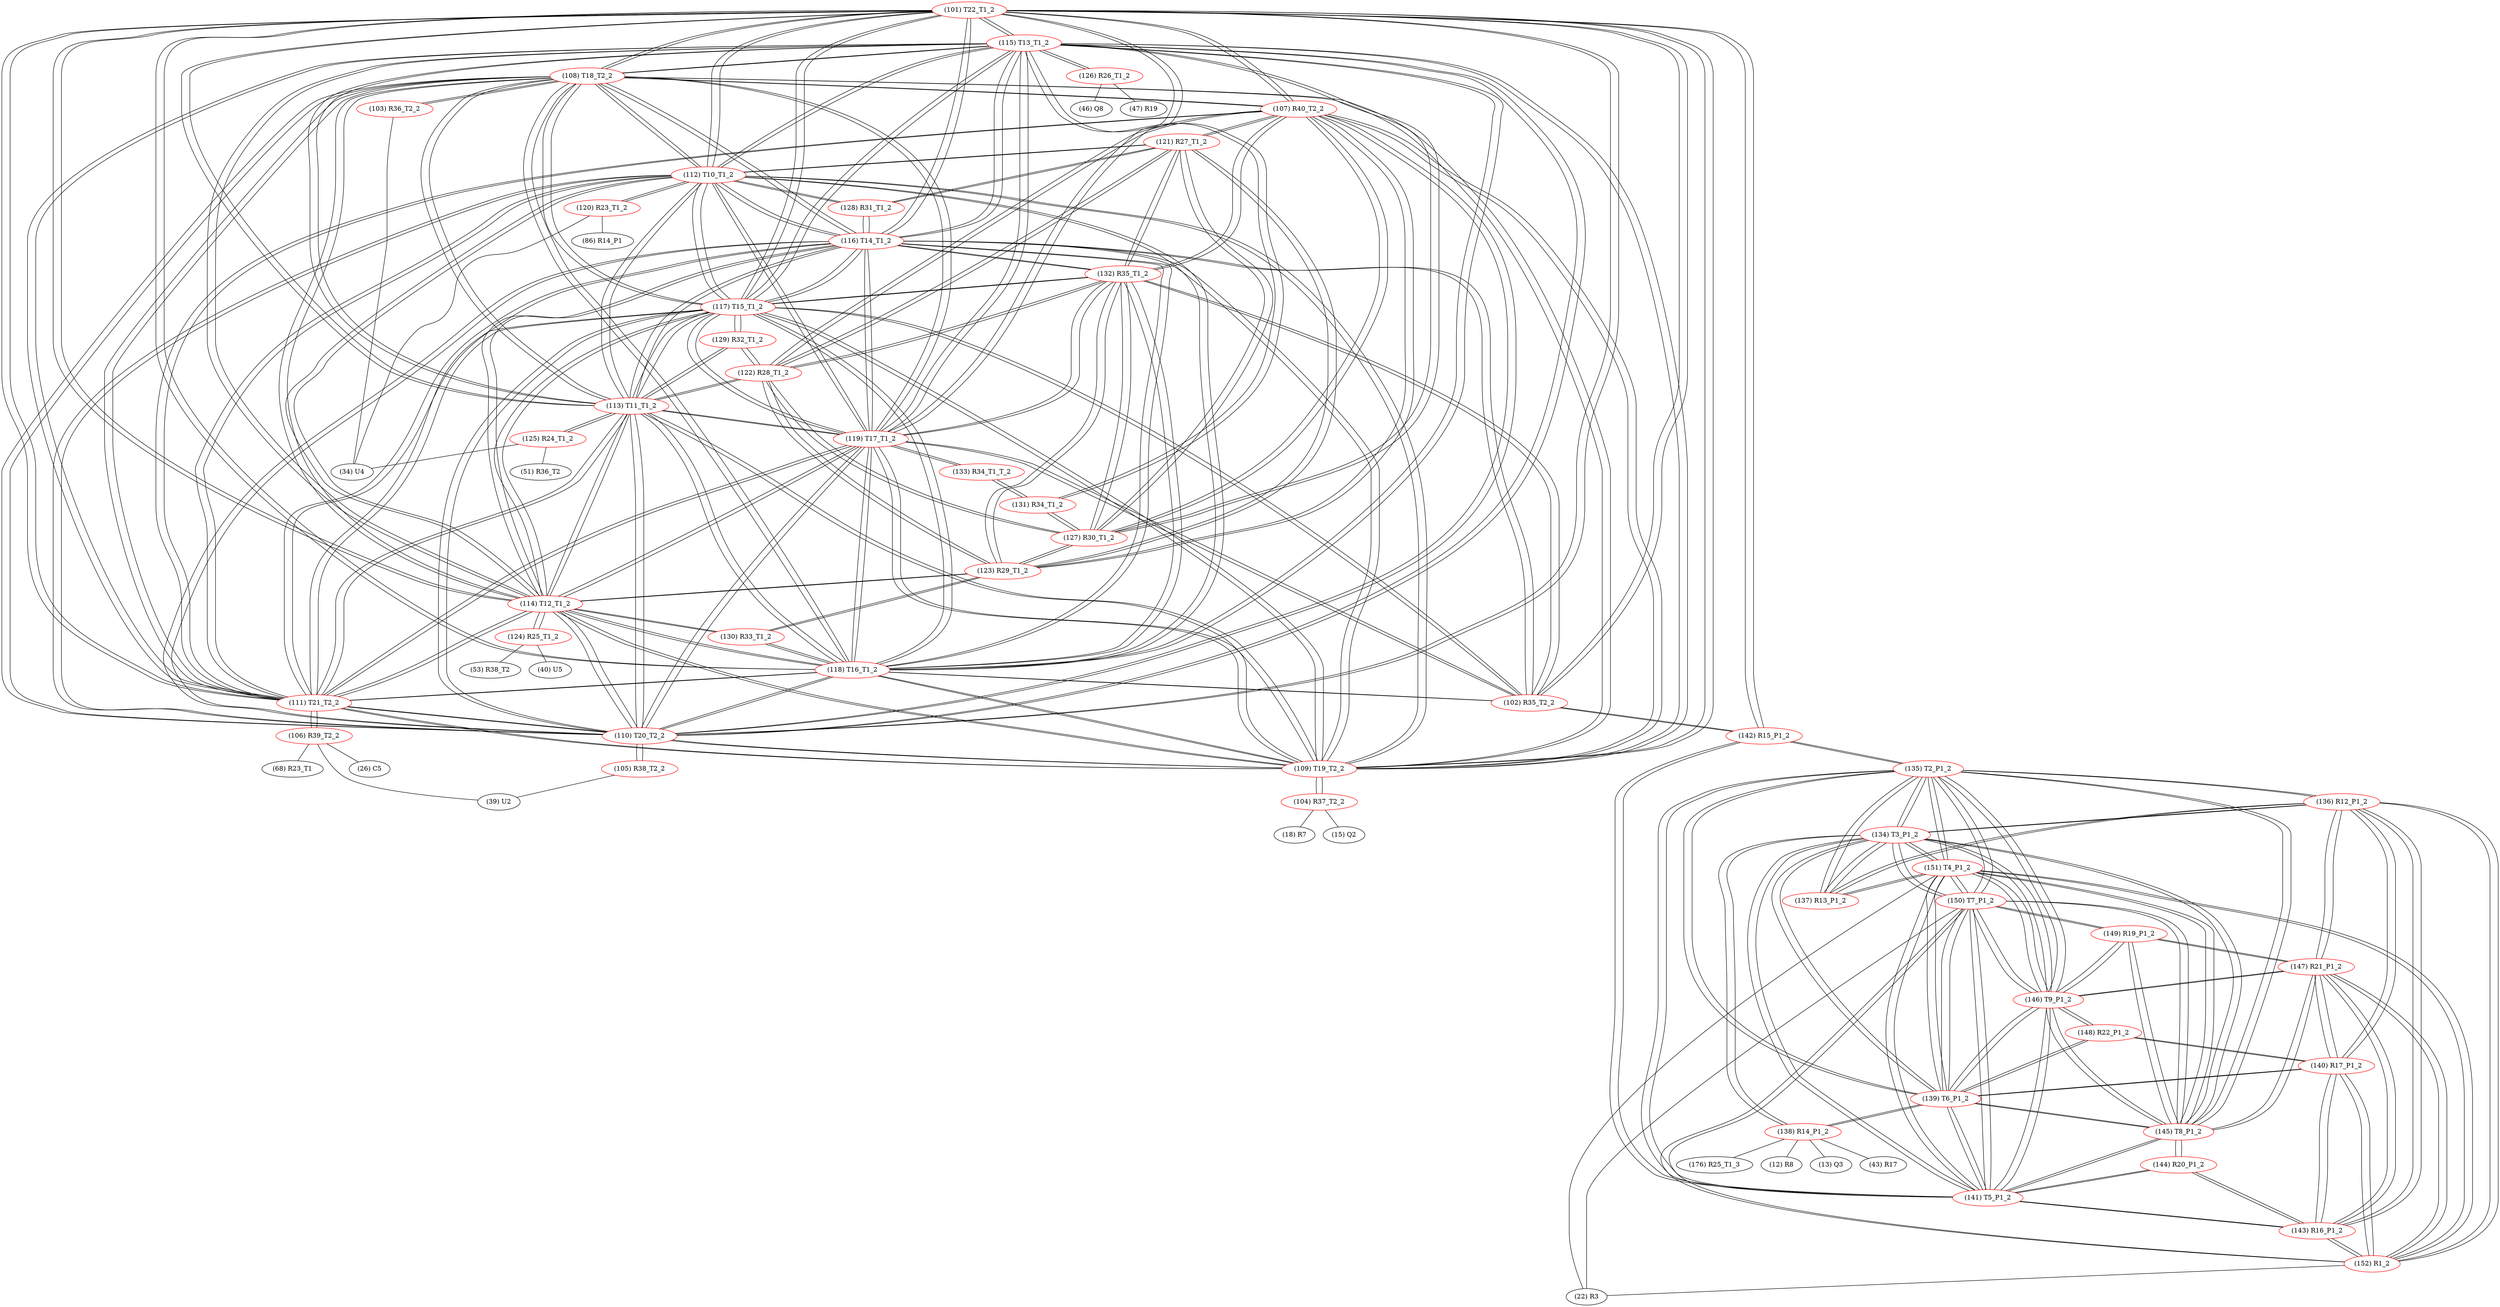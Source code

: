 graph {
	101 [label="(101) T22_T1_2" color=red]
	115 [label="(115) T13_T1_2"]
	108 [label="(108) T18_T2_2"]
	109 [label="(109) T19_T2_2"]
	114 [label="(114) T12_T1_2"]
	117 [label="(117) T15_T1_2"]
	116 [label="(116) T14_T1_2"]
	110 [label="(110) T20_T2_2"]
	111 [label="(111) T21_T2_2"]
	113 [label="(113) T11_T1_2"]
	112 [label="(112) T10_T1_2"]
	118 [label="(118) T16_T1_2"]
	119 [label="(119) T17_T1_2"]
	107 [label="(107) R40_T2_2"]
	142 [label="(142) R15_P1_2"]
	102 [label="(102) R35_T2_2"]
	102 [label="(102) R35_T2_2" color=red]
	117 [label="(117) T15_T1_2"]
	118 [label="(118) T16_T1_2"]
	116 [label="(116) T14_T1_2"]
	119 [label="(119) T17_T1_2"]
	132 [label="(132) R35_T1_2"]
	142 [label="(142) R15_P1_2"]
	101 [label="(101) T22_T1_2"]
	103 [label="(103) R36_T2_2" color=red]
	34 [label="(34) U4"]
	108 [label="(108) T18_T2_2"]
	104 [label="(104) R37_T2_2" color=red]
	18 [label="(18) R7"]
	15 [label="(15) Q2"]
	109 [label="(109) T19_T2_2"]
	105 [label="(105) R38_T2_2" color=red]
	39 [label="(39) U2"]
	110 [label="(110) T20_T2_2"]
	106 [label="(106) R39_T2_2" color=red]
	26 [label="(26) C5"]
	39 [label="(39) U2"]
	68 [label="(68) R23_T1"]
	111 [label="(111) T21_T2_2"]
	107 [label="(107) R40_T2_2" color=red]
	109 [label="(109) T19_T2_2"]
	110 [label="(110) T20_T2_2"]
	111 [label="(111) T21_T2_2"]
	101 [label="(101) T22_T1_2"]
	108 [label="(108) T18_T2_2"]
	123 [label="(123) R29_T1_2"]
	122 [label="(122) R28_T1_2"]
	127 [label="(127) R30_T1_2"]
	121 [label="(121) R27_T1_2"]
	132 [label="(132) R35_T1_2"]
	108 [label="(108) T18_T2_2" color=red]
	115 [label="(115) T13_T1_2"]
	109 [label="(109) T19_T2_2"]
	114 [label="(114) T12_T1_2"]
	117 [label="(117) T15_T1_2"]
	116 [label="(116) T14_T1_2"]
	110 [label="(110) T20_T2_2"]
	111 [label="(111) T21_T2_2"]
	113 [label="(113) T11_T1_2"]
	112 [label="(112) T10_T1_2"]
	101 [label="(101) T22_T1_2"]
	118 [label="(118) T16_T1_2"]
	119 [label="(119) T17_T1_2"]
	107 [label="(107) R40_T2_2"]
	103 [label="(103) R36_T2_2"]
	109 [label="(109) T19_T2_2" color=red]
	115 [label="(115) T13_T1_2"]
	108 [label="(108) T18_T2_2"]
	114 [label="(114) T12_T1_2"]
	117 [label="(117) T15_T1_2"]
	116 [label="(116) T14_T1_2"]
	110 [label="(110) T20_T2_2"]
	111 [label="(111) T21_T2_2"]
	113 [label="(113) T11_T1_2"]
	112 [label="(112) T10_T1_2"]
	101 [label="(101) T22_T1_2"]
	118 [label="(118) T16_T1_2"]
	119 [label="(119) T17_T1_2"]
	107 [label="(107) R40_T2_2"]
	104 [label="(104) R37_T2_2"]
	110 [label="(110) T20_T2_2" color=red]
	115 [label="(115) T13_T1_2"]
	108 [label="(108) T18_T2_2"]
	109 [label="(109) T19_T2_2"]
	114 [label="(114) T12_T1_2"]
	117 [label="(117) T15_T1_2"]
	116 [label="(116) T14_T1_2"]
	111 [label="(111) T21_T2_2"]
	113 [label="(113) T11_T1_2"]
	112 [label="(112) T10_T1_2"]
	101 [label="(101) T22_T1_2"]
	118 [label="(118) T16_T1_2"]
	119 [label="(119) T17_T1_2"]
	107 [label="(107) R40_T2_2"]
	105 [label="(105) R38_T2_2"]
	111 [label="(111) T21_T2_2" color=red]
	115 [label="(115) T13_T1_2"]
	108 [label="(108) T18_T2_2"]
	109 [label="(109) T19_T2_2"]
	114 [label="(114) T12_T1_2"]
	117 [label="(117) T15_T1_2"]
	116 [label="(116) T14_T1_2"]
	110 [label="(110) T20_T2_2"]
	113 [label="(113) T11_T1_2"]
	112 [label="(112) T10_T1_2"]
	101 [label="(101) T22_T1_2"]
	118 [label="(118) T16_T1_2"]
	119 [label="(119) T17_T1_2"]
	107 [label="(107) R40_T2_2"]
	106 [label="(106) R39_T2_2"]
	112 [label="(112) T10_T1_2" color=red]
	115 [label="(115) T13_T1_2"]
	108 [label="(108) T18_T2_2"]
	109 [label="(109) T19_T2_2"]
	114 [label="(114) T12_T1_2"]
	117 [label="(117) T15_T1_2"]
	116 [label="(116) T14_T1_2"]
	110 [label="(110) T20_T2_2"]
	111 [label="(111) T21_T2_2"]
	113 [label="(113) T11_T1_2"]
	101 [label="(101) T22_T1_2"]
	118 [label="(118) T16_T1_2"]
	119 [label="(119) T17_T1_2"]
	120 [label="(120) R23_T1_2"]
	121 [label="(121) R27_T1_2"]
	128 [label="(128) R31_T1_2"]
	113 [label="(113) T11_T1_2" color=red]
	115 [label="(115) T13_T1_2"]
	108 [label="(108) T18_T2_2"]
	109 [label="(109) T19_T2_2"]
	114 [label="(114) T12_T1_2"]
	117 [label="(117) T15_T1_2"]
	116 [label="(116) T14_T1_2"]
	110 [label="(110) T20_T2_2"]
	111 [label="(111) T21_T2_2"]
	112 [label="(112) T10_T1_2"]
	101 [label="(101) T22_T1_2"]
	118 [label="(118) T16_T1_2"]
	119 [label="(119) T17_T1_2"]
	125 [label="(125) R24_T1_2"]
	129 [label="(129) R32_T1_2"]
	122 [label="(122) R28_T1_2"]
	114 [label="(114) T12_T1_2" color=red]
	115 [label="(115) T13_T1_2"]
	108 [label="(108) T18_T2_2"]
	109 [label="(109) T19_T2_2"]
	117 [label="(117) T15_T1_2"]
	116 [label="(116) T14_T1_2"]
	110 [label="(110) T20_T2_2"]
	111 [label="(111) T21_T2_2"]
	113 [label="(113) T11_T1_2"]
	112 [label="(112) T10_T1_2"]
	101 [label="(101) T22_T1_2"]
	118 [label="(118) T16_T1_2"]
	119 [label="(119) T17_T1_2"]
	130 [label="(130) R33_T1_2"]
	123 [label="(123) R29_T1_2"]
	124 [label="(124) R25_T1_2"]
	115 [label="(115) T13_T1_2" color=red]
	108 [label="(108) T18_T2_2"]
	109 [label="(109) T19_T2_2"]
	114 [label="(114) T12_T1_2"]
	117 [label="(117) T15_T1_2"]
	116 [label="(116) T14_T1_2"]
	110 [label="(110) T20_T2_2"]
	111 [label="(111) T21_T2_2"]
	113 [label="(113) T11_T1_2"]
	112 [label="(112) T10_T1_2"]
	101 [label="(101) T22_T1_2"]
	118 [label="(118) T16_T1_2"]
	119 [label="(119) T17_T1_2"]
	127 [label="(127) R30_T1_2"]
	131 [label="(131) R34_T1_2"]
	126 [label="(126) R26_T1_2"]
	116 [label="(116) T14_T1_2" color=red]
	115 [label="(115) T13_T1_2"]
	108 [label="(108) T18_T2_2"]
	109 [label="(109) T19_T2_2"]
	114 [label="(114) T12_T1_2"]
	117 [label="(117) T15_T1_2"]
	110 [label="(110) T20_T2_2"]
	111 [label="(111) T21_T2_2"]
	113 [label="(113) T11_T1_2"]
	112 [label="(112) T10_T1_2"]
	101 [label="(101) T22_T1_2"]
	118 [label="(118) T16_T1_2"]
	119 [label="(119) T17_T1_2"]
	102 [label="(102) R35_T2_2"]
	132 [label="(132) R35_T1_2"]
	128 [label="(128) R31_T1_2"]
	117 [label="(117) T15_T1_2" color=red]
	115 [label="(115) T13_T1_2"]
	108 [label="(108) T18_T2_2"]
	109 [label="(109) T19_T2_2"]
	114 [label="(114) T12_T1_2"]
	116 [label="(116) T14_T1_2"]
	110 [label="(110) T20_T2_2"]
	111 [label="(111) T21_T2_2"]
	113 [label="(113) T11_T1_2"]
	112 [label="(112) T10_T1_2"]
	101 [label="(101) T22_T1_2"]
	118 [label="(118) T16_T1_2"]
	119 [label="(119) T17_T1_2"]
	102 [label="(102) R35_T2_2"]
	132 [label="(132) R35_T1_2"]
	129 [label="(129) R32_T1_2"]
	118 [label="(118) T16_T1_2" color=red]
	115 [label="(115) T13_T1_2"]
	108 [label="(108) T18_T2_2"]
	109 [label="(109) T19_T2_2"]
	114 [label="(114) T12_T1_2"]
	117 [label="(117) T15_T1_2"]
	116 [label="(116) T14_T1_2"]
	110 [label="(110) T20_T2_2"]
	111 [label="(111) T21_T2_2"]
	113 [label="(113) T11_T1_2"]
	112 [label="(112) T10_T1_2"]
	101 [label="(101) T22_T1_2"]
	119 [label="(119) T17_T1_2"]
	102 [label="(102) R35_T2_2"]
	132 [label="(132) R35_T1_2"]
	130 [label="(130) R33_T1_2"]
	119 [label="(119) T17_T1_2" color=red]
	115 [label="(115) T13_T1_2"]
	108 [label="(108) T18_T2_2"]
	109 [label="(109) T19_T2_2"]
	114 [label="(114) T12_T1_2"]
	117 [label="(117) T15_T1_2"]
	116 [label="(116) T14_T1_2"]
	110 [label="(110) T20_T2_2"]
	111 [label="(111) T21_T2_2"]
	113 [label="(113) T11_T1_2"]
	112 [label="(112) T10_T1_2"]
	101 [label="(101) T22_T1_2"]
	118 [label="(118) T16_T1_2"]
	102 [label="(102) R35_T2_2"]
	132 [label="(132) R35_T1_2"]
	133 [label="(133) R34_T1_T_2"]
	120 [label="(120) R23_T1_2" color=red]
	86 [label="(86) R14_P1"]
	34 [label="(34) U4"]
	112 [label="(112) T10_T1_2"]
	121 [label="(121) R27_T1_2" color=red]
	107 [label="(107) R40_T2_2"]
	123 [label="(123) R29_T1_2"]
	122 [label="(122) R28_T1_2"]
	127 [label="(127) R30_T1_2"]
	132 [label="(132) R35_T1_2"]
	112 [label="(112) T10_T1_2"]
	128 [label="(128) R31_T1_2"]
	122 [label="(122) R28_T1_2" color=red]
	107 [label="(107) R40_T2_2"]
	123 [label="(123) R29_T1_2"]
	127 [label="(127) R30_T1_2"]
	121 [label="(121) R27_T1_2"]
	132 [label="(132) R35_T1_2"]
	129 [label="(129) R32_T1_2"]
	113 [label="(113) T11_T1_2"]
	123 [label="(123) R29_T1_2" color=red]
	107 [label="(107) R40_T2_2"]
	122 [label="(122) R28_T1_2"]
	127 [label="(127) R30_T1_2"]
	121 [label="(121) R27_T1_2"]
	132 [label="(132) R35_T1_2"]
	130 [label="(130) R33_T1_2"]
	114 [label="(114) T12_T1_2"]
	124 [label="(124) R25_T1_2" color=red]
	40 [label="(40) U5"]
	53 [label="(53) R38_T2"]
	114 [label="(114) T12_T1_2"]
	125 [label="(125) R24_T1_2" color=red]
	34 [label="(34) U4"]
	51 [label="(51) R36_T2"]
	113 [label="(113) T11_T1_2"]
	126 [label="(126) R26_T1_2" color=red]
	46 [label="(46) Q8"]
	47 [label="(47) R19"]
	115 [label="(115) T13_T1_2"]
	127 [label="(127) R30_T1_2" color=red]
	107 [label="(107) R40_T2_2"]
	123 [label="(123) R29_T1_2"]
	122 [label="(122) R28_T1_2"]
	121 [label="(121) R27_T1_2"]
	132 [label="(132) R35_T1_2"]
	131 [label="(131) R34_T1_2"]
	115 [label="(115) T13_T1_2"]
	128 [label="(128) R31_T1_2" color=red]
	121 [label="(121) R27_T1_2"]
	112 [label="(112) T10_T1_2"]
	116 [label="(116) T14_T1_2"]
	129 [label="(129) R32_T1_2" color=red]
	117 [label="(117) T15_T1_2"]
	113 [label="(113) T11_T1_2"]
	122 [label="(122) R28_T1_2"]
	130 [label="(130) R33_T1_2" color=red]
	118 [label="(118) T16_T1_2"]
	114 [label="(114) T12_T1_2"]
	123 [label="(123) R29_T1_2"]
	131 [label="(131) R34_T1_2" color=red]
	127 [label="(127) R30_T1_2"]
	115 [label="(115) T13_T1_2"]
	133 [label="(133) R34_T1_T_2"]
	132 [label="(132) R35_T1_2" color=red]
	117 [label="(117) T15_T1_2"]
	118 [label="(118) T16_T1_2"]
	116 [label="(116) T14_T1_2"]
	119 [label="(119) T17_T1_2"]
	102 [label="(102) R35_T2_2"]
	107 [label="(107) R40_T2_2"]
	123 [label="(123) R29_T1_2"]
	122 [label="(122) R28_T1_2"]
	127 [label="(127) R30_T1_2"]
	121 [label="(121) R27_T1_2"]
	133 [label="(133) R34_T1_T_2" color=red]
	119 [label="(119) T17_T1_2"]
	131 [label="(131) R34_T1_2"]
	134 [label="(134) T3_P1_2" color=red]
	151 [label="(151) T4_P1_2"]
	150 [label="(150) T7_P1_2"]
	141 [label="(141) T5_P1_2"]
	146 [label="(146) T9_P1_2"]
	145 [label="(145) T8_P1_2"]
	139 [label="(139) T6_P1_2"]
	135 [label="(135) T2_P1_2"]
	138 [label="(138) R14_P1_2"]
	137 [label="(137) R13_P1_2"]
	136 [label="(136) R12_P1_2"]
	135 [label="(135) T2_P1_2" color=red]
	134 [label="(134) T3_P1_2"]
	151 [label="(151) T4_P1_2"]
	150 [label="(150) T7_P1_2"]
	141 [label="(141) T5_P1_2"]
	146 [label="(146) T9_P1_2"]
	145 [label="(145) T8_P1_2"]
	139 [label="(139) T6_P1_2"]
	137 [label="(137) R13_P1_2"]
	136 [label="(136) R12_P1_2"]
	142 [label="(142) R15_P1_2"]
	136 [label="(136) R12_P1_2" color=red]
	147 [label="(147) R21_P1_2"]
	143 [label="(143) R16_P1_2"]
	140 [label="(140) R17_P1_2"]
	152 [label="(152) R1_2"]
	137 [label="(137) R13_P1_2"]
	134 [label="(134) T3_P1_2"]
	135 [label="(135) T2_P1_2"]
	137 [label="(137) R13_P1_2" color=red]
	151 [label="(151) T4_P1_2"]
	134 [label="(134) T3_P1_2"]
	136 [label="(136) R12_P1_2"]
	135 [label="(135) T2_P1_2"]
	138 [label="(138) R14_P1_2" color=red]
	12 [label="(12) R8"]
	13 [label="(13) Q3"]
	43 [label="(43) R17"]
	176 [label="(176) R25_T1_3"]
	134 [label="(134) T3_P1_2"]
	139 [label="(139) T6_P1_2"]
	139 [label="(139) T6_P1_2" color=red]
	134 [label="(134) T3_P1_2"]
	151 [label="(151) T4_P1_2"]
	150 [label="(150) T7_P1_2"]
	141 [label="(141) T5_P1_2"]
	146 [label="(146) T9_P1_2"]
	145 [label="(145) T8_P1_2"]
	135 [label="(135) T2_P1_2"]
	138 [label="(138) R14_P1_2"]
	148 [label="(148) R22_P1_2"]
	140 [label="(140) R17_P1_2"]
	140 [label="(140) R17_P1_2" color=red]
	147 [label="(147) R21_P1_2"]
	143 [label="(143) R16_P1_2"]
	136 [label="(136) R12_P1_2"]
	152 [label="(152) R1_2"]
	148 [label="(148) R22_P1_2"]
	139 [label="(139) T6_P1_2"]
	141 [label="(141) T5_P1_2" color=red]
	134 [label="(134) T3_P1_2"]
	151 [label="(151) T4_P1_2"]
	150 [label="(150) T7_P1_2"]
	146 [label="(146) T9_P1_2"]
	145 [label="(145) T8_P1_2"]
	139 [label="(139) T6_P1_2"]
	135 [label="(135) T2_P1_2"]
	142 [label="(142) R15_P1_2"]
	143 [label="(143) R16_P1_2"]
	144 [label="(144) R20_P1_2"]
	142 [label="(142) R15_P1_2" color=red]
	101 [label="(101) T22_T1_2"]
	102 [label="(102) R35_T2_2"]
	135 [label="(135) T2_P1_2"]
	141 [label="(141) T5_P1_2"]
	143 [label="(143) R16_P1_2" color=red]
	147 [label="(147) R21_P1_2"]
	136 [label="(136) R12_P1_2"]
	140 [label="(140) R17_P1_2"]
	152 [label="(152) R1_2"]
	141 [label="(141) T5_P1_2"]
	144 [label="(144) R20_P1_2"]
	144 [label="(144) R20_P1_2" color=red]
	145 [label="(145) T8_P1_2"]
	143 [label="(143) R16_P1_2"]
	141 [label="(141) T5_P1_2"]
	145 [label="(145) T8_P1_2" color=red]
	134 [label="(134) T3_P1_2"]
	151 [label="(151) T4_P1_2"]
	150 [label="(150) T7_P1_2"]
	141 [label="(141) T5_P1_2"]
	146 [label="(146) T9_P1_2"]
	139 [label="(139) T6_P1_2"]
	135 [label="(135) T2_P1_2"]
	147 [label="(147) R21_P1_2"]
	149 [label="(149) R19_P1_2"]
	144 [label="(144) R20_P1_2"]
	146 [label="(146) T9_P1_2" color=red]
	148 [label="(148) R22_P1_2"]
	134 [label="(134) T3_P1_2"]
	151 [label="(151) T4_P1_2"]
	150 [label="(150) T7_P1_2"]
	141 [label="(141) T5_P1_2"]
	145 [label="(145) T8_P1_2"]
	139 [label="(139) T6_P1_2"]
	135 [label="(135) T2_P1_2"]
	147 [label="(147) R21_P1_2"]
	149 [label="(149) R19_P1_2"]
	147 [label="(147) R21_P1_2" color=red]
	143 [label="(143) R16_P1_2"]
	136 [label="(136) R12_P1_2"]
	140 [label="(140) R17_P1_2"]
	152 [label="(152) R1_2"]
	146 [label="(146) T9_P1_2"]
	145 [label="(145) T8_P1_2"]
	149 [label="(149) R19_P1_2"]
	148 [label="(148) R22_P1_2" color=red]
	146 [label="(146) T9_P1_2"]
	139 [label="(139) T6_P1_2"]
	140 [label="(140) R17_P1_2"]
	149 [label="(149) R19_P1_2" color=red]
	146 [label="(146) T9_P1_2"]
	147 [label="(147) R21_P1_2"]
	145 [label="(145) T8_P1_2"]
	150 [label="(150) T7_P1_2"]
	150 [label="(150) T7_P1_2" color=red]
	134 [label="(134) T3_P1_2"]
	151 [label="(151) T4_P1_2"]
	141 [label="(141) T5_P1_2"]
	146 [label="(146) T9_P1_2"]
	145 [label="(145) T8_P1_2"]
	139 [label="(139) T6_P1_2"]
	135 [label="(135) T2_P1_2"]
	152 [label="(152) R1_2"]
	22 [label="(22) R3"]
	149 [label="(149) R19_P1_2"]
	151 [label="(151) T4_P1_2" color=red]
	134 [label="(134) T3_P1_2"]
	150 [label="(150) T7_P1_2"]
	141 [label="(141) T5_P1_2"]
	146 [label="(146) T9_P1_2"]
	145 [label="(145) T8_P1_2"]
	139 [label="(139) T6_P1_2"]
	135 [label="(135) T2_P1_2"]
	137 [label="(137) R13_P1_2"]
	152 [label="(152) R1_2"]
	22 [label="(22) R3"]
	152 [label="(152) R1_2" color=red]
	151 [label="(151) T4_P1_2"]
	150 [label="(150) T7_P1_2"]
	22 [label="(22) R3"]
	147 [label="(147) R21_P1_2"]
	143 [label="(143) R16_P1_2"]
	136 [label="(136) R12_P1_2"]
	140 [label="(140) R17_P1_2"]
	101 -- 115
	101 -- 108
	101 -- 109
	101 -- 114
	101 -- 117
	101 -- 116
	101 -- 110
	101 -- 111
	101 -- 113
	101 -- 112
	101 -- 118
	101 -- 119
	101 -- 107
	101 -- 142
	101 -- 102
	102 -- 117
	102 -- 118
	102 -- 116
	102 -- 119
	102 -- 132
	102 -- 142
	102 -- 101
	103 -- 34
	103 -- 108
	104 -- 18
	104 -- 15
	104 -- 109
	105 -- 39
	105 -- 110
	106 -- 26
	106 -- 39
	106 -- 68
	106 -- 111
	107 -- 109
	107 -- 110
	107 -- 111
	107 -- 101
	107 -- 108
	107 -- 123
	107 -- 122
	107 -- 127
	107 -- 121
	107 -- 132
	108 -- 115
	108 -- 109
	108 -- 114
	108 -- 117
	108 -- 116
	108 -- 110
	108 -- 111
	108 -- 113
	108 -- 112
	108 -- 101
	108 -- 118
	108 -- 119
	108 -- 107
	108 -- 103
	109 -- 115
	109 -- 108
	109 -- 114
	109 -- 117
	109 -- 116
	109 -- 110
	109 -- 111
	109 -- 113
	109 -- 112
	109 -- 101
	109 -- 118
	109 -- 119
	109 -- 107
	109 -- 104
	110 -- 115
	110 -- 108
	110 -- 109
	110 -- 114
	110 -- 117
	110 -- 116
	110 -- 111
	110 -- 113
	110 -- 112
	110 -- 101
	110 -- 118
	110 -- 119
	110 -- 107
	110 -- 105
	111 -- 115
	111 -- 108
	111 -- 109
	111 -- 114
	111 -- 117
	111 -- 116
	111 -- 110
	111 -- 113
	111 -- 112
	111 -- 101
	111 -- 118
	111 -- 119
	111 -- 107
	111 -- 106
	112 -- 115
	112 -- 108
	112 -- 109
	112 -- 114
	112 -- 117
	112 -- 116
	112 -- 110
	112 -- 111
	112 -- 113
	112 -- 101
	112 -- 118
	112 -- 119
	112 -- 120
	112 -- 121
	112 -- 128
	113 -- 115
	113 -- 108
	113 -- 109
	113 -- 114
	113 -- 117
	113 -- 116
	113 -- 110
	113 -- 111
	113 -- 112
	113 -- 101
	113 -- 118
	113 -- 119
	113 -- 125
	113 -- 129
	113 -- 122
	114 -- 115
	114 -- 108
	114 -- 109
	114 -- 117
	114 -- 116
	114 -- 110
	114 -- 111
	114 -- 113
	114 -- 112
	114 -- 101
	114 -- 118
	114 -- 119
	114 -- 130
	114 -- 123
	114 -- 124
	115 -- 108
	115 -- 109
	115 -- 114
	115 -- 117
	115 -- 116
	115 -- 110
	115 -- 111
	115 -- 113
	115 -- 112
	115 -- 101
	115 -- 118
	115 -- 119
	115 -- 127
	115 -- 131
	115 -- 126
	116 -- 115
	116 -- 108
	116 -- 109
	116 -- 114
	116 -- 117
	116 -- 110
	116 -- 111
	116 -- 113
	116 -- 112
	116 -- 101
	116 -- 118
	116 -- 119
	116 -- 102
	116 -- 132
	116 -- 128
	117 -- 115
	117 -- 108
	117 -- 109
	117 -- 114
	117 -- 116
	117 -- 110
	117 -- 111
	117 -- 113
	117 -- 112
	117 -- 101
	117 -- 118
	117 -- 119
	117 -- 102
	117 -- 132
	117 -- 129
	118 -- 115
	118 -- 108
	118 -- 109
	118 -- 114
	118 -- 117
	118 -- 116
	118 -- 110
	118 -- 111
	118 -- 113
	118 -- 112
	118 -- 101
	118 -- 119
	118 -- 102
	118 -- 132
	118 -- 130
	119 -- 115
	119 -- 108
	119 -- 109
	119 -- 114
	119 -- 117
	119 -- 116
	119 -- 110
	119 -- 111
	119 -- 113
	119 -- 112
	119 -- 101
	119 -- 118
	119 -- 102
	119 -- 132
	119 -- 133
	120 -- 86
	120 -- 34
	120 -- 112
	121 -- 107
	121 -- 123
	121 -- 122
	121 -- 127
	121 -- 132
	121 -- 112
	121 -- 128
	122 -- 107
	122 -- 123
	122 -- 127
	122 -- 121
	122 -- 132
	122 -- 129
	122 -- 113
	123 -- 107
	123 -- 122
	123 -- 127
	123 -- 121
	123 -- 132
	123 -- 130
	123 -- 114
	124 -- 40
	124 -- 53
	124 -- 114
	125 -- 34
	125 -- 51
	125 -- 113
	126 -- 46
	126 -- 47
	126 -- 115
	127 -- 107
	127 -- 123
	127 -- 122
	127 -- 121
	127 -- 132
	127 -- 131
	127 -- 115
	128 -- 121
	128 -- 112
	128 -- 116
	129 -- 117
	129 -- 113
	129 -- 122
	130 -- 118
	130 -- 114
	130 -- 123
	131 -- 127
	131 -- 115
	131 -- 133
	132 -- 117
	132 -- 118
	132 -- 116
	132 -- 119
	132 -- 102
	132 -- 107
	132 -- 123
	132 -- 122
	132 -- 127
	132 -- 121
	133 -- 119
	133 -- 131
	134 -- 151
	134 -- 150
	134 -- 141
	134 -- 146
	134 -- 145
	134 -- 139
	134 -- 135
	134 -- 138
	134 -- 137
	134 -- 136
	135 -- 134
	135 -- 151
	135 -- 150
	135 -- 141
	135 -- 146
	135 -- 145
	135 -- 139
	135 -- 137
	135 -- 136
	135 -- 142
	136 -- 147
	136 -- 143
	136 -- 140
	136 -- 152
	136 -- 137
	136 -- 134
	136 -- 135
	137 -- 151
	137 -- 134
	137 -- 136
	137 -- 135
	138 -- 12
	138 -- 13
	138 -- 43
	138 -- 176
	138 -- 134
	138 -- 139
	139 -- 134
	139 -- 151
	139 -- 150
	139 -- 141
	139 -- 146
	139 -- 145
	139 -- 135
	139 -- 138
	139 -- 148
	139 -- 140
	140 -- 147
	140 -- 143
	140 -- 136
	140 -- 152
	140 -- 148
	140 -- 139
	141 -- 134
	141 -- 151
	141 -- 150
	141 -- 146
	141 -- 145
	141 -- 139
	141 -- 135
	141 -- 142
	141 -- 143
	141 -- 144
	142 -- 101
	142 -- 102
	142 -- 135
	142 -- 141
	143 -- 147
	143 -- 136
	143 -- 140
	143 -- 152
	143 -- 141
	143 -- 144
	144 -- 145
	144 -- 143
	144 -- 141
	145 -- 134
	145 -- 151
	145 -- 150
	145 -- 141
	145 -- 146
	145 -- 139
	145 -- 135
	145 -- 147
	145 -- 149
	145 -- 144
	146 -- 148
	146 -- 134
	146 -- 151
	146 -- 150
	146 -- 141
	146 -- 145
	146 -- 139
	146 -- 135
	146 -- 147
	146 -- 149
	147 -- 143
	147 -- 136
	147 -- 140
	147 -- 152
	147 -- 146
	147 -- 145
	147 -- 149
	148 -- 146
	148 -- 139
	148 -- 140
	149 -- 146
	149 -- 147
	149 -- 145
	149 -- 150
	150 -- 134
	150 -- 151
	150 -- 141
	150 -- 146
	150 -- 145
	150 -- 139
	150 -- 135
	150 -- 152
	150 -- 22
	150 -- 149
	151 -- 134
	151 -- 150
	151 -- 141
	151 -- 146
	151 -- 145
	151 -- 139
	151 -- 135
	151 -- 137
	151 -- 152
	151 -- 22
	152 -- 151
	152 -- 150
	152 -- 22
	152 -- 147
	152 -- 143
	152 -- 136
	152 -- 140
}